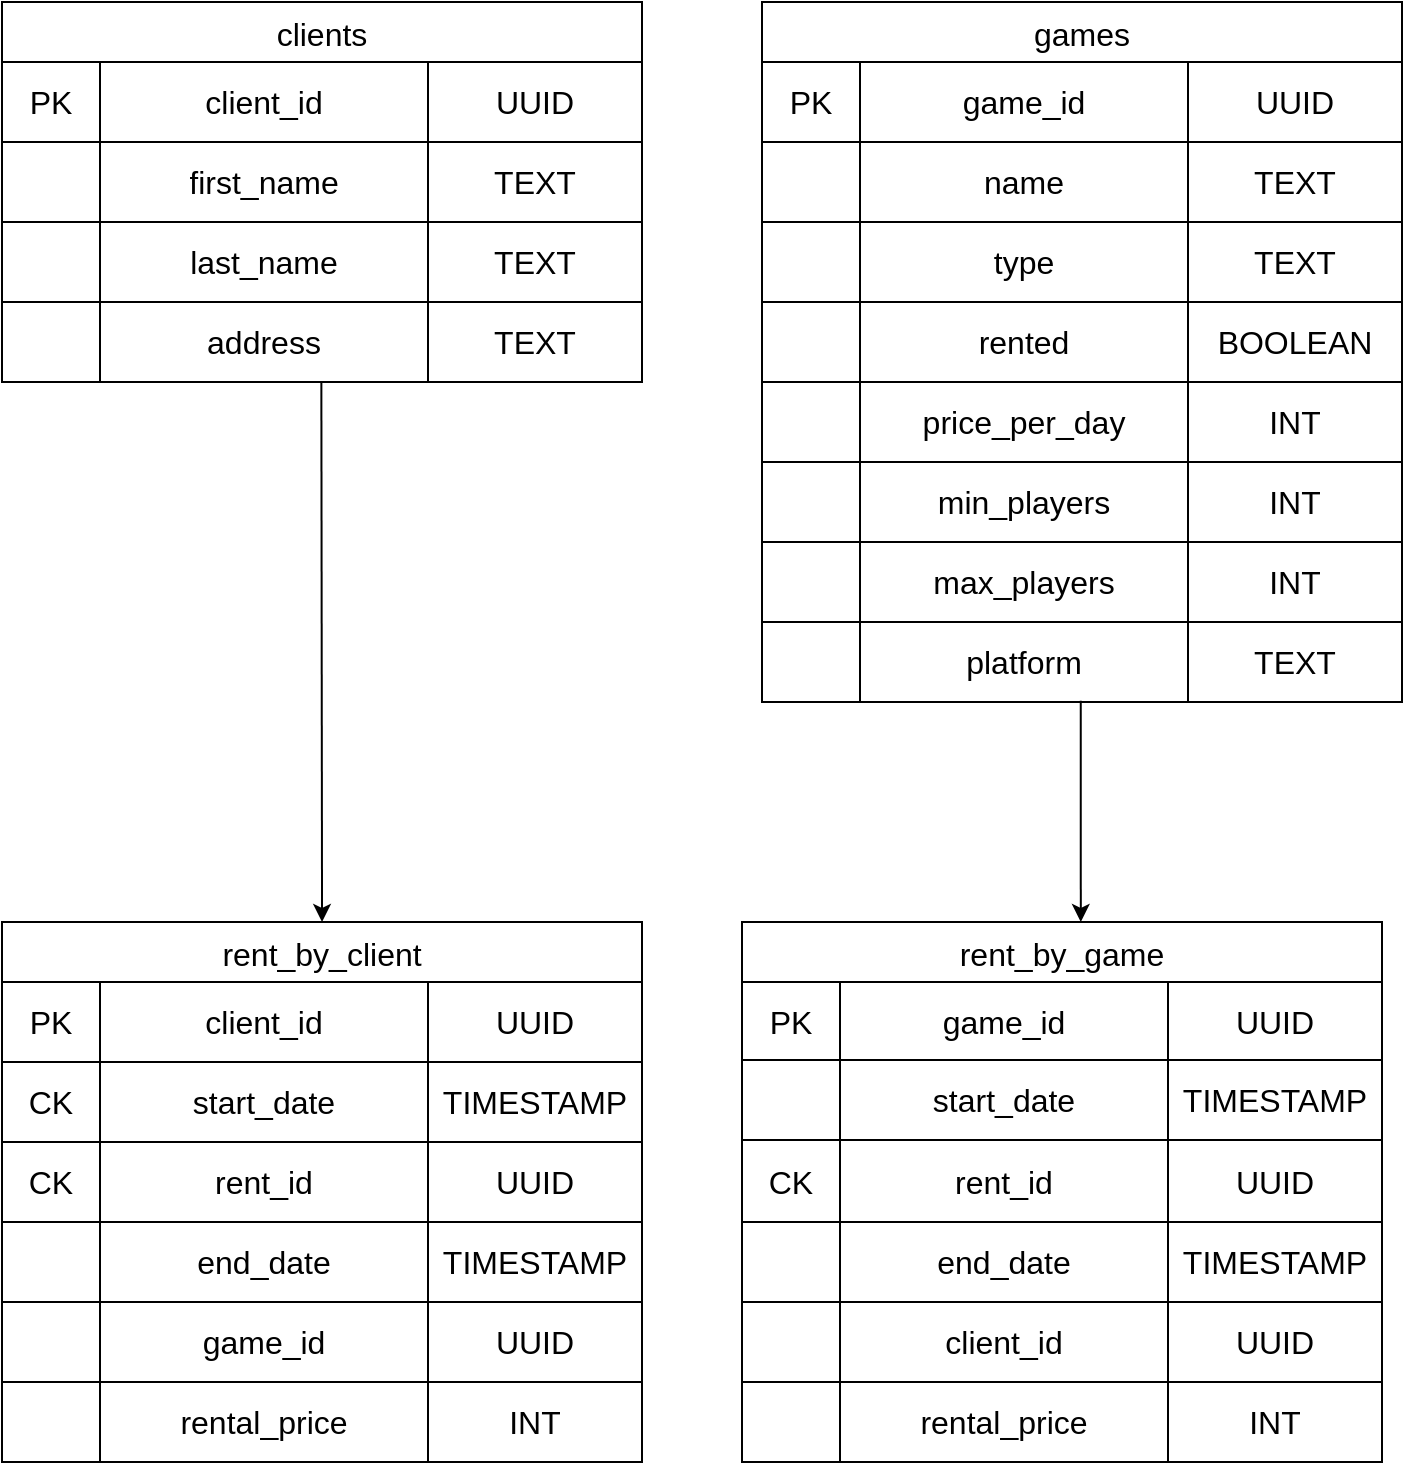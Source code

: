 <mxfile version="26.0.4">
  <diagram name="Strona-1" id="O1TKodQ6lsQoFt8Grwcx">
    <mxGraphModel dx="1124" dy="964" grid="1" gridSize="10" guides="1" tooltips="1" connect="1" arrows="1" fold="1" page="1" pageScale="1" pageWidth="827" pageHeight="1169" math="0" shadow="0">
      <root>
        <mxCell id="0" />
        <mxCell id="1" parent="0" />
        <mxCell id="lYC6JgzHDgwhrAstRBGN-205" value="clients" style="shape=table;startSize=30;container=1;collapsible=0;childLayout=tableLayout;strokeColor=default;fontSize=16;" vertex="1" parent="1">
          <mxGeometry x="110" y="20" width="320" height="190" as="geometry" />
        </mxCell>
        <mxCell id="lYC6JgzHDgwhrAstRBGN-210" value="" style="shape=tableRow;horizontal=0;startSize=0;swimlaneHead=0;swimlaneBody=0;strokeColor=inherit;top=0;left=0;bottom=0;right=0;collapsible=0;dropTarget=0;fillColor=none;points=[[0,0.5],[1,0.5]];portConstraint=eastwest;fontSize=16;" vertex="1" parent="lYC6JgzHDgwhrAstRBGN-205">
          <mxGeometry y="30" width="320" height="40" as="geometry" />
        </mxCell>
        <mxCell id="lYC6JgzHDgwhrAstRBGN-211" value="PK" style="shape=partialRectangle;html=1;whiteSpace=wrap;connectable=0;strokeColor=inherit;overflow=hidden;fillColor=none;top=0;left=0;bottom=0;right=0;pointerEvents=1;fontSize=16;" vertex="1" parent="lYC6JgzHDgwhrAstRBGN-210">
          <mxGeometry width="49" height="40" as="geometry">
            <mxRectangle width="49" height="40" as="alternateBounds" />
          </mxGeometry>
        </mxCell>
        <mxCell id="lYC6JgzHDgwhrAstRBGN-212" value="client_id" style="shape=partialRectangle;html=1;whiteSpace=wrap;connectable=0;strokeColor=inherit;overflow=hidden;fillColor=none;top=0;left=0;bottom=0;right=0;pointerEvents=1;fontSize=16;" vertex="1" parent="lYC6JgzHDgwhrAstRBGN-210">
          <mxGeometry x="49" width="164" height="40" as="geometry">
            <mxRectangle width="164" height="40" as="alternateBounds" />
          </mxGeometry>
        </mxCell>
        <mxCell id="lYC6JgzHDgwhrAstRBGN-213" value="UUID" style="shape=partialRectangle;html=1;whiteSpace=wrap;connectable=0;strokeColor=inherit;overflow=hidden;fillColor=none;top=0;left=0;bottom=0;right=0;pointerEvents=1;fontSize=16;" vertex="1" parent="lYC6JgzHDgwhrAstRBGN-210">
          <mxGeometry x="213" width="107" height="40" as="geometry">
            <mxRectangle width="107" height="40" as="alternateBounds" />
          </mxGeometry>
        </mxCell>
        <mxCell id="lYC6JgzHDgwhrAstRBGN-214" value="" style="shape=tableRow;horizontal=0;startSize=0;swimlaneHead=0;swimlaneBody=0;strokeColor=inherit;top=0;left=0;bottom=0;right=0;collapsible=0;dropTarget=0;fillColor=none;points=[[0,0.5],[1,0.5]];portConstraint=eastwest;fontSize=16;" vertex="1" parent="lYC6JgzHDgwhrAstRBGN-205">
          <mxGeometry y="70" width="320" height="40" as="geometry" />
        </mxCell>
        <mxCell id="lYC6JgzHDgwhrAstRBGN-215" value="" style="shape=partialRectangle;html=1;whiteSpace=wrap;connectable=0;strokeColor=inherit;overflow=hidden;fillColor=none;top=0;left=0;bottom=0;right=0;pointerEvents=1;fontSize=16;" vertex="1" parent="lYC6JgzHDgwhrAstRBGN-214">
          <mxGeometry width="49" height="40" as="geometry">
            <mxRectangle width="49" height="40" as="alternateBounds" />
          </mxGeometry>
        </mxCell>
        <mxCell id="lYC6JgzHDgwhrAstRBGN-216" value="first_name" style="shape=partialRectangle;html=1;whiteSpace=wrap;connectable=0;strokeColor=inherit;overflow=hidden;fillColor=none;top=0;left=0;bottom=0;right=0;pointerEvents=1;fontSize=16;" vertex="1" parent="lYC6JgzHDgwhrAstRBGN-214">
          <mxGeometry x="49" width="164" height="40" as="geometry">
            <mxRectangle width="164" height="40" as="alternateBounds" />
          </mxGeometry>
        </mxCell>
        <mxCell id="lYC6JgzHDgwhrAstRBGN-217" value="TEXT" style="shape=partialRectangle;html=1;whiteSpace=wrap;connectable=0;strokeColor=inherit;overflow=hidden;fillColor=none;top=0;left=0;bottom=0;right=0;pointerEvents=1;fontSize=16;" vertex="1" parent="lYC6JgzHDgwhrAstRBGN-214">
          <mxGeometry x="213" width="107" height="40" as="geometry">
            <mxRectangle width="107" height="40" as="alternateBounds" />
          </mxGeometry>
        </mxCell>
        <mxCell id="lYC6JgzHDgwhrAstRBGN-218" style="shape=tableRow;horizontal=0;startSize=0;swimlaneHead=0;swimlaneBody=0;strokeColor=inherit;top=0;left=0;bottom=0;right=0;collapsible=0;dropTarget=0;fillColor=none;points=[[0,0.5],[1,0.5]];portConstraint=eastwest;fontSize=16;" vertex="1" parent="lYC6JgzHDgwhrAstRBGN-205">
          <mxGeometry y="110" width="320" height="40" as="geometry" />
        </mxCell>
        <mxCell id="lYC6JgzHDgwhrAstRBGN-219" style="shape=partialRectangle;html=1;whiteSpace=wrap;connectable=0;strokeColor=inherit;overflow=hidden;fillColor=none;top=0;left=0;bottom=0;right=0;pointerEvents=1;fontSize=16;" vertex="1" parent="lYC6JgzHDgwhrAstRBGN-218">
          <mxGeometry width="49" height="40" as="geometry">
            <mxRectangle width="49" height="40" as="alternateBounds" />
          </mxGeometry>
        </mxCell>
        <mxCell id="lYC6JgzHDgwhrAstRBGN-220" value="last_name" style="shape=partialRectangle;html=1;whiteSpace=wrap;connectable=0;strokeColor=inherit;overflow=hidden;fillColor=none;top=0;left=0;bottom=0;right=0;pointerEvents=1;fontSize=16;" vertex="1" parent="lYC6JgzHDgwhrAstRBGN-218">
          <mxGeometry x="49" width="164" height="40" as="geometry">
            <mxRectangle width="164" height="40" as="alternateBounds" />
          </mxGeometry>
        </mxCell>
        <mxCell id="lYC6JgzHDgwhrAstRBGN-221" value="TEXT" style="shape=partialRectangle;html=1;whiteSpace=wrap;connectable=0;strokeColor=inherit;overflow=hidden;fillColor=none;top=0;left=0;bottom=0;right=0;pointerEvents=1;fontSize=16;" vertex="1" parent="lYC6JgzHDgwhrAstRBGN-218">
          <mxGeometry x="213" width="107" height="40" as="geometry">
            <mxRectangle width="107" height="40" as="alternateBounds" />
          </mxGeometry>
        </mxCell>
        <mxCell id="lYC6JgzHDgwhrAstRBGN-222" style="shape=tableRow;horizontal=0;startSize=0;swimlaneHead=0;swimlaneBody=0;strokeColor=inherit;top=0;left=0;bottom=0;right=0;collapsible=0;dropTarget=0;fillColor=none;points=[[0,0.5],[1,0.5]];portConstraint=eastwest;fontSize=16;" vertex="1" parent="lYC6JgzHDgwhrAstRBGN-205">
          <mxGeometry y="150" width="320" height="40" as="geometry" />
        </mxCell>
        <mxCell id="lYC6JgzHDgwhrAstRBGN-223" style="shape=partialRectangle;html=1;whiteSpace=wrap;connectable=0;strokeColor=inherit;overflow=hidden;fillColor=none;top=0;left=0;bottom=0;right=0;pointerEvents=1;fontSize=16;" vertex="1" parent="lYC6JgzHDgwhrAstRBGN-222">
          <mxGeometry width="49" height="40" as="geometry">
            <mxRectangle width="49" height="40" as="alternateBounds" />
          </mxGeometry>
        </mxCell>
        <mxCell id="lYC6JgzHDgwhrAstRBGN-224" value="address" style="shape=partialRectangle;html=1;whiteSpace=wrap;connectable=0;strokeColor=inherit;overflow=hidden;fillColor=none;top=0;left=0;bottom=0;right=0;pointerEvents=1;fontSize=16;" vertex="1" parent="lYC6JgzHDgwhrAstRBGN-222">
          <mxGeometry x="49" width="164" height="40" as="geometry">
            <mxRectangle width="164" height="40" as="alternateBounds" />
          </mxGeometry>
        </mxCell>
        <mxCell id="lYC6JgzHDgwhrAstRBGN-225" value="TEXT" style="shape=partialRectangle;html=1;whiteSpace=wrap;connectable=0;strokeColor=inherit;overflow=hidden;fillColor=none;top=0;left=0;bottom=0;right=0;pointerEvents=1;fontSize=16;" vertex="1" parent="lYC6JgzHDgwhrAstRBGN-222">
          <mxGeometry x="213" width="107" height="40" as="geometry">
            <mxRectangle width="107" height="40" as="alternateBounds" />
          </mxGeometry>
        </mxCell>
        <mxCell id="lYC6JgzHDgwhrAstRBGN-226" value="games" style="shape=table;startSize=30;container=1;collapsible=0;childLayout=tableLayout;strokeColor=default;fontSize=16;" vertex="1" parent="1">
          <mxGeometry x="490" y="20" width="320" height="350" as="geometry" />
        </mxCell>
        <mxCell id="lYC6JgzHDgwhrAstRBGN-227" value="" style="shape=tableRow;horizontal=0;startSize=0;swimlaneHead=0;swimlaneBody=0;strokeColor=inherit;top=0;left=0;bottom=0;right=0;collapsible=0;dropTarget=0;fillColor=none;points=[[0,0.5],[1,0.5]];portConstraint=eastwest;fontSize=16;" vertex="1" parent="lYC6JgzHDgwhrAstRBGN-226">
          <mxGeometry y="30" width="320" height="40" as="geometry" />
        </mxCell>
        <mxCell id="lYC6JgzHDgwhrAstRBGN-228" value="PK" style="shape=partialRectangle;html=1;whiteSpace=wrap;connectable=0;strokeColor=inherit;overflow=hidden;fillColor=none;top=0;left=0;bottom=0;right=0;pointerEvents=1;fontSize=16;" vertex="1" parent="lYC6JgzHDgwhrAstRBGN-227">
          <mxGeometry width="49" height="40" as="geometry">
            <mxRectangle width="49" height="40" as="alternateBounds" />
          </mxGeometry>
        </mxCell>
        <mxCell id="lYC6JgzHDgwhrAstRBGN-229" value="game_id" style="shape=partialRectangle;html=1;whiteSpace=wrap;connectable=0;strokeColor=inherit;overflow=hidden;fillColor=none;top=0;left=0;bottom=0;right=0;pointerEvents=1;fontSize=16;" vertex="1" parent="lYC6JgzHDgwhrAstRBGN-227">
          <mxGeometry x="49" width="164" height="40" as="geometry">
            <mxRectangle width="164" height="40" as="alternateBounds" />
          </mxGeometry>
        </mxCell>
        <mxCell id="lYC6JgzHDgwhrAstRBGN-230" value="UUID" style="shape=partialRectangle;html=1;whiteSpace=wrap;connectable=0;strokeColor=inherit;overflow=hidden;fillColor=none;top=0;left=0;bottom=0;right=0;pointerEvents=1;fontSize=16;" vertex="1" parent="lYC6JgzHDgwhrAstRBGN-227">
          <mxGeometry x="213" width="107" height="40" as="geometry">
            <mxRectangle width="107" height="40" as="alternateBounds" />
          </mxGeometry>
        </mxCell>
        <mxCell id="lYC6JgzHDgwhrAstRBGN-231" value="" style="shape=tableRow;horizontal=0;startSize=0;swimlaneHead=0;swimlaneBody=0;strokeColor=inherit;top=0;left=0;bottom=0;right=0;collapsible=0;dropTarget=0;fillColor=none;points=[[0,0.5],[1,0.5]];portConstraint=eastwest;fontSize=16;" vertex="1" parent="lYC6JgzHDgwhrAstRBGN-226">
          <mxGeometry y="70" width="320" height="40" as="geometry" />
        </mxCell>
        <mxCell id="lYC6JgzHDgwhrAstRBGN-232" value="" style="shape=partialRectangle;html=1;whiteSpace=wrap;connectable=0;strokeColor=inherit;overflow=hidden;fillColor=none;top=0;left=0;bottom=0;right=0;pointerEvents=1;fontSize=16;" vertex="1" parent="lYC6JgzHDgwhrAstRBGN-231">
          <mxGeometry width="49" height="40" as="geometry">
            <mxRectangle width="49" height="40" as="alternateBounds" />
          </mxGeometry>
        </mxCell>
        <mxCell id="lYC6JgzHDgwhrAstRBGN-233" value="name" style="shape=partialRectangle;html=1;whiteSpace=wrap;connectable=0;strokeColor=inherit;overflow=hidden;fillColor=none;top=0;left=0;bottom=0;right=0;pointerEvents=1;fontSize=16;" vertex="1" parent="lYC6JgzHDgwhrAstRBGN-231">
          <mxGeometry x="49" width="164" height="40" as="geometry">
            <mxRectangle width="164" height="40" as="alternateBounds" />
          </mxGeometry>
        </mxCell>
        <mxCell id="lYC6JgzHDgwhrAstRBGN-234" value="TEXT" style="shape=partialRectangle;html=1;whiteSpace=wrap;connectable=0;strokeColor=inherit;overflow=hidden;fillColor=none;top=0;left=0;bottom=0;right=0;pointerEvents=1;fontSize=16;" vertex="1" parent="lYC6JgzHDgwhrAstRBGN-231">
          <mxGeometry x="213" width="107" height="40" as="geometry">
            <mxRectangle width="107" height="40" as="alternateBounds" />
          </mxGeometry>
        </mxCell>
        <mxCell id="lYC6JgzHDgwhrAstRBGN-235" style="shape=tableRow;horizontal=0;startSize=0;swimlaneHead=0;swimlaneBody=0;strokeColor=inherit;top=0;left=0;bottom=0;right=0;collapsible=0;dropTarget=0;fillColor=none;points=[[0,0.5],[1,0.5]];portConstraint=eastwest;fontSize=16;" vertex="1" parent="lYC6JgzHDgwhrAstRBGN-226">
          <mxGeometry y="110" width="320" height="40" as="geometry" />
        </mxCell>
        <mxCell id="lYC6JgzHDgwhrAstRBGN-236" style="shape=partialRectangle;html=1;whiteSpace=wrap;connectable=0;strokeColor=inherit;overflow=hidden;fillColor=none;top=0;left=0;bottom=0;right=0;pointerEvents=1;fontSize=16;" vertex="1" parent="lYC6JgzHDgwhrAstRBGN-235">
          <mxGeometry width="49" height="40" as="geometry">
            <mxRectangle width="49" height="40" as="alternateBounds" />
          </mxGeometry>
        </mxCell>
        <mxCell id="lYC6JgzHDgwhrAstRBGN-237" value="type" style="shape=partialRectangle;html=1;whiteSpace=wrap;connectable=0;strokeColor=inherit;overflow=hidden;fillColor=none;top=0;left=0;bottom=0;right=0;pointerEvents=1;fontSize=16;" vertex="1" parent="lYC6JgzHDgwhrAstRBGN-235">
          <mxGeometry x="49" width="164" height="40" as="geometry">
            <mxRectangle width="164" height="40" as="alternateBounds" />
          </mxGeometry>
        </mxCell>
        <mxCell id="lYC6JgzHDgwhrAstRBGN-238" value="TEXT" style="shape=partialRectangle;html=1;whiteSpace=wrap;connectable=0;strokeColor=inherit;overflow=hidden;fillColor=none;top=0;left=0;bottom=0;right=0;pointerEvents=1;fontSize=16;" vertex="1" parent="lYC6JgzHDgwhrAstRBGN-235">
          <mxGeometry x="213" width="107" height="40" as="geometry">
            <mxRectangle width="107" height="40" as="alternateBounds" />
          </mxGeometry>
        </mxCell>
        <mxCell id="lYC6JgzHDgwhrAstRBGN-239" style="shape=tableRow;horizontal=0;startSize=0;swimlaneHead=0;swimlaneBody=0;strokeColor=inherit;top=0;left=0;bottom=0;right=0;collapsible=0;dropTarget=0;fillColor=none;points=[[0,0.5],[1,0.5]];portConstraint=eastwest;fontSize=16;" vertex="1" parent="lYC6JgzHDgwhrAstRBGN-226">
          <mxGeometry y="150" width="320" height="40" as="geometry" />
        </mxCell>
        <mxCell id="lYC6JgzHDgwhrAstRBGN-240" style="shape=partialRectangle;html=1;whiteSpace=wrap;connectable=0;strokeColor=inherit;overflow=hidden;fillColor=none;top=0;left=0;bottom=0;right=0;pointerEvents=1;fontSize=16;" vertex="1" parent="lYC6JgzHDgwhrAstRBGN-239">
          <mxGeometry width="49" height="40" as="geometry">
            <mxRectangle width="49" height="40" as="alternateBounds" />
          </mxGeometry>
        </mxCell>
        <mxCell id="lYC6JgzHDgwhrAstRBGN-241" value="rented" style="shape=partialRectangle;html=1;whiteSpace=wrap;connectable=0;strokeColor=inherit;overflow=hidden;fillColor=none;top=0;left=0;bottom=0;right=0;pointerEvents=1;fontSize=16;" vertex="1" parent="lYC6JgzHDgwhrAstRBGN-239">
          <mxGeometry x="49" width="164" height="40" as="geometry">
            <mxRectangle width="164" height="40" as="alternateBounds" />
          </mxGeometry>
        </mxCell>
        <mxCell id="lYC6JgzHDgwhrAstRBGN-242" value="BOOLEAN" style="shape=partialRectangle;html=1;whiteSpace=wrap;connectable=0;strokeColor=inherit;overflow=hidden;fillColor=none;top=0;left=0;bottom=0;right=0;pointerEvents=1;fontSize=16;" vertex="1" parent="lYC6JgzHDgwhrAstRBGN-239">
          <mxGeometry x="213" width="107" height="40" as="geometry">
            <mxRectangle width="107" height="40" as="alternateBounds" />
          </mxGeometry>
        </mxCell>
        <mxCell id="lYC6JgzHDgwhrAstRBGN-243" style="shape=tableRow;horizontal=0;startSize=0;swimlaneHead=0;swimlaneBody=0;strokeColor=inherit;top=0;left=0;bottom=0;right=0;collapsible=0;dropTarget=0;fillColor=none;points=[[0,0.5],[1,0.5]];portConstraint=eastwest;fontSize=16;" vertex="1" parent="lYC6JgzHDgwhrAstRBGN-226">
          <mxGeometry y="190" width="320" height="40" as="geometry" />
        </mxCell>
        <mxCell id="lYC6JgzHDgwhrAstRBGN-244" style="shape=partialRectangle;html=1;whiteSpace=wrap;connectable=0;strokeColor=inherit;overflow=hidden;fillColor=none;top=0;left=0;bottom=0;right=0;pointerEvents=1;fontSize=16;" vertex="1" parent="lYC6JgzHDgwhrAstRBGN-243">
          <mxGeometry width="49" height="40" as="geometry">
            <mxRectangle width="49" height="40" as="alternateBounds" />
          </mxGeometry>
        </mxCell>
        <mxCell id="lYC6JgzHDgwhrAstRBGN-245" value="price_per_day" style="shape=partialRectangle;html=1;whiteSpace=wrap;connectable=0;strokeColor=inherit;overflow=hidden;fillColor=none;top=0;left=0;bottom=0;right=0;pointerEvents=1;fontSize=16;" vertex="1" parent="lYC6JgzHDgwhrAstRBGN-243">
          <mxGeometry x="49" width="164" height="40" as="geometry">
            <mxRectangle width="164" height="40" as="alternateBounds" />
          </mxGeometry>
        </mxCell>
        <mxCell id="lYC6JgzHDgwhrAstRBGN-246" value="INT" style="shape=partialRectangle;html=1;whiteSpace=wrap;connectable=0;strokeColor=inherit;overflow=hidden;fillColor=none;top=0;left=0;bottom=0;right=0;pointerEvents=1;fontSize=16;" vertex="1" parent="lYC6JgzHDgwhrAstRBGN-243">
          <mxGeometry x="213" width="107" height="40" as="geometry">
            <mxRectangle width="107" height="40" as="alternateBounds" />
          </mxGeometry>
        </mxCell>
        <mxCell id="lYC6JgzHDgwhrAstRBGN-247" style="shape=tableRow;horizontal=0;startSize=0;swimlaneHead=0;swimlaneBody=0;strokeColor=inherit;top=0;left=0;bottom=0;right=0;collapsible=0;dropTarget=0;fillColor=none;points=[[0,0.5],[1,0.5]];portConstraint=eastwest;fontSize=16;" vertex="1" parent="lYC6JgzHDgwhrAstRBGN-226">
          <mxGeometry y="230" width="320" height="40" as="geometry" />
        </mxCell>
        <mxCell id="lYC6JgzHDgwhrAstRBGN-248" style="shape=partialRectangle;html=1;whiteSpace=wrap;connectable=0;strokeColor=inherit;overflow=hidden;fillColor=none;top=0;left=0;bottom=0;right=0;pointerEvents=1;fontSize=16;" vertex="1" parent="lYC6JgzHDgwhrAstRBGN-247">
          <mxGeometry width="49" height="40" as="geometry">
            <mxRectangle width="49" height="40" as="alternateBounds" />
          </mxGeometry>
        </mxCell>
        <mxCell id="lYC6JgzHDgwhrAstRBGN-249" value="min_players" style="shape=partialRectangle;html=1;whiteSpace=wrap;connectable=0;strokeColor=inherit;overflow=hidden;fillColor=none;top=0;left=0;bottom=0;right=0;pointerEvents=1;fontSize=16;" vertex="1" parent="lYC6JgzHDgwhrAstRBGN-247">
          <mxGeometry x="49" width="164" height="40" as="geometry">
            <mxRectangle width="164" height="40" as="alternateBounds" />
          </mxGeometry>
        </mxCell>
        <mxCell id="lYC6JgzHDgwhrAstRBGN-250" value="INT" style="shape=partialRectangle;html=1;whiteSpace=wrap;connectable=0;strokeColor=inherit;overflow=hidden;fillColor=none;top=0;left=0;bottom=0;right=0;pointerEvents=1;fontSize=16;" vertex="1" parent="lYC6JgzHDgwhrAstRBGN-247">
          <mxGeometry x="213" width="107" height="40" as="geometry">
            <mxRectangle width="107" height="40" as="alternateBounds" />
          </mxGeometry>
        </mxCell>
        <mxCell id="lYC6JgzHDgwhrAstRBGN-251" style="shape=tableRow;horizontal=0;startSize=0;swimlaneHead=0;swimlaneBody=0;strokeColor=inherit;top=0;left=0;bottom=0;right=0;collapsible=0;dropTarget=0;fillColor=none;points=[[0,0.5],[1,0.5]];portConstraint=eastwest;fontSize=16;" vertex="1" parent="lYC6JgzHDgwhrAstRBGN-226">
          <mxGeometry y="270" width="320" height="40" as="geometry" />
        </mxCell>
        <mxCell id="lYC6JgzHDgwhrAstRBGN-252" style="shape=partialRectangle;html=1;whiteSpace=wrap;connectable=0;strokeColor=inherit;overflow=hidden;fillColor=none;top=0;left=0;bottom=0;right=0;pointerEvents=1;fontSize=16;" vertex="1" parent="lYC6JgzHDgwhrAstRBGN-251">
          <mxGeometry width="49" height="40" as="geometry">
            <mxRectangle width="49" height="40" as="alternateBounds" />
          </mxGeometry>
        </mxCell>
        <mxCell id="lYC6JgzHDgwhrAstRBGN-253" value="max_players" style="shape=partialRectangle;html=1;whiteSpace=wrap;connectable=0;strokeColor=inherit;overflow=hidden;fillColor=none;top=0;left=0;bottom=0;right=0;pointerEvents=1;fontSize=16;" vertex="1" parent="lYC6JgzHDgwhrAstRBGN-251">
          <mxGeometry x="49" width="164" height="40" as="geometry">
            <mxRectangle width="164" height="40" as="alternateBounds" />
          </mxGeometry>
        </mxCell>
        <mxCell id="lYC6JgzHDgwhrAstRBGN-254" value="INT" style="shape=partialRectangle;html=1;whiteSpace=wrap;connectable=0;strokeColor=inherit;overflow=hidden;fillColor=none;top=0;left=0;bottom=0;right=0;pointerEvents=1;fontSize=16;" vertex="1" parent="lYC6JgzHDgwhrAstRBGN-251">
          <mxGeometry x="213" width="107" height="40" as="geometry">
            <mxRectangle width="107" height="40" as="alternateBounds" />
          </mxGeometry>
        </mxCell>
        <mxCell id="lYC6JgzHDgwhrAstRBGN-255" style="shape=tableRow;horizontal=0;startSize=0;swimlaneHead=0;swimlaneBody=0;strokeColor=inherit;top=0;left=0;bottom=0;right=0;collapsible=0;dropTarget=0;fillColor=none;points=[[0,0.5],[1,0.5]];portConstraint=eastwest;fontSize=16;" vertex="1" parent="lYC6JgzHDgwhrAstRBGN-226">
          <mxGeometry y="310" width="320" height="40" as="geometry" />
        </mxCell>
        <mxCell id="lYC6JgzHDgwhrAstRBGN-256" style="shape=partialRectangle;html=1;whiteSpace=wrap;connectable=0;strokeColor=inherit;overflow=hidden;fillColor=none;top=0;left=0;bottom=0;right=0;pointerEvents=1;fontSize=16;" vertex="1" parent="lYC6JgzHDgwhrAstRBGN-255">
          <mxGeometry width="49" height="40" as="geometry">
            <mxRectangle width="49" height="40" as="alternateBounds" />
          </mxGeometry>
        </mxCell>
        <mxCell id="lYC6JgzHDgwhrAstRBGN-257" value="platform" style="shape=partialRectangle;html=1;whiteSpace=wrap;connectable=0;strokeColor=inherit;overflow=hidden;fillColor=none;top=0;left=0;bottom=0;right=0;pointerEvents=1;fontSize=16;" vertex="1" parent="lYC6JgzHDgwhrAstRBGN-255">
          <mxGeometry x="49" width="164" height="40" as="geometry">
            <mxRectangle width="164" height="40" as="alternateBounds" />
          </mxGeometry>
        </mxCell>
        <mxCell id="lYC6JgzHDgwhrAstRBGN-258" value="TEXT" style="shape=partialRectangle;html=1;whiteSpace=wrap;connectable=0;strokeColor=inherit;overflow=hidden;fillColor=none;top=0;left=0;bottom=0;right=0;pointerEvents=1;fontSize=16;" vertex="1" parent="lYC6JgzHDgwhrAstRBGN-255">
          <mxGeometry x="213" width="107" height="40" as="geometry">
            <mxRectangle width="107" height="40" as="alternateBounds" />
          </mxGeometry>
        </mxCell>
        <mxCell id="lYC6JgzHDgwhrAstRBGN-259" value="rent_by_client" style="shape=table;startSize=30;container=1;collapsible=0;childLayout=tableLayout;strokeColor=default;fontSize=16;" vertex="1" parent="1">
          <mxGeometry x="110" y="480" width="320" height="270" as="geometry" />
        </mxCell>
        <mxCell id="lYC6JgzHDgwhrAstRBGN-260" value="" style="shape=tableRow;horizontal=0;startSize=0;swimlaneHead=0;swimlaneBody=0;strokeColor=inherit;top=0;left=0;bottom=0;right=0;collapsible=0;dropTarget=0;fillColor=none;points=[[0,0.5],[1,0.5]];portConstraint=eastwest;fontSize=16;" vertex="1" parent="lYC6JgzHDgwhrAstRBGN-259">
          <mxGeometry y="30" width="320" height="40" as="geometry" />
        </mxCell>
        <mxCell id="lYC6JgzHDgwhrAstRBGN-261" value="PK" style="shape=partialRectangle;html=1;whiteSpace=wrap;connectable=0;strokeColor=inherit;overflow=hidden;fillColor=none;top=0;left=0;bottom=0;right=0;pointerEvents=1;fontSize=16;" vertex="1" parent="lYC6JgzHDgwhrAstRBGN-260">
          <mxGeometry width="49" height="40" as="geometry">
            <mxRectangle width="49" height="40" as="alternateBounds" />
          </mxGeometry>
        </mxCell>
        <mxCell id="lYC6JgzHDgwhrAstRBGN-262" value="client_id" style="shape=partialRectangle;html=1;whiteSpace=wrap;connectable=0;strokeColor=inherit;overflow=hidden;fillColor=none;top=0;left=0;bottom=0;right=0;pointerEvents=1;fontSize=16;" vertex="1" parent="lYC6JgzHDgwhrAstRBGN-260">
          <mxGeometry x="49" width="164" height="40" as="geometry">
            <mxRectangle width="164" height="40" as="alternateBounds" />
          </mxGeometry>
        </mxCell>
        <mxCell id="lYC6JgzHDgwhrAstRBGN-263" value="UUID" style="shape=partialRectangle;html=1;whiteSpace=wrap;connectable=0;strokeColor=inherit;overflow=hidden;fillColor=none;top=0;left=0;bottom=0;right=0;pointerEvents=1;fontSize=16;" vertex="1" parent="lYC6JgzHDgwhrAstRBGN-260">
          <mxGeometry x="213" width="107" height="40" as="geometry">
            <mxRectangle width="107" height="40" as="alternateBounds" />
          </mxGeometry>
        </mxCell>
        <mxCell id="lYC6JgzHDgwhrAstRBGN-264" value="" style="shape=tableRow;horizontal=0;startSize=0;swimlaneHead=0;swimlaneBody=0;strokeColor=inherit;top=0;left=0;bottom=0;right=0;collapsible=0;dropTarget=0;fillColor=none;points=[[0,0.5],[1,0.5]];portConstraint=eastwest;fontSize=16;" vertex="1" parent="lYC6JgzHDgwhrAstRBGN-259">
          <mxGeometry y="70" width="320" height="40" as="geometry" />
        </mxCell>
        <mxCell id="lYC6JgzHDgwhrAstRBGN-265" value="CK" style="shape=partialRectangle;html=1;whiteSpace=wrap;connectable=0;strokeColor=inherit;overflow=hidden;fillColor=none;top=0;left=0;bottom=0;right=0;pointerEvents=1;fontSize=16;" vertex="1" parent="lYC6JgzHDgwhrAstRBGN-264">
          <mxGeometry width="49" height="40" as="geometry">
            <mxRectangle width="49" height="40" as="alternateBounds" />
          </mxGeometry>
        </mxCell>
        <mxCell id="lYC6JgzHDgwhrAstRBGN-266" value="start_date" style="shape=partialRectangle;html=1;whiteSpace=wrap;connectable=0;strokeColor=inherit;overflow=hidden;fillColor=none;top=0;left=0;bottom=0;right=0;pointerEvents=1;fontSize=16;" vertex="1" parent="lYC6JgzHDgwhrAstRBGN-264">
          <mxGeometry x="49" width="164" height="40" as="geometry">
            <mxRectangle width="164" height="40" as="alternateBounds" />
          </mxGeometry>
        </mxCell>
        <mxCell id="lYC6JgzHDgwhrAstRBGN-267" value="TIMESTAMP" style="shape=partialRectangle;html=1;whiteSpace=wrap;connectable=0;strokeColor=inherit;overflow=hidden;fillColor=none;top=0;left=0;bottom=0;right=0;pointerEvents=1;fontSize=16;" vertex="1" parent="lYC6JgzHDgwhrAstRBGN-264">
          <mxGeometry x="213" width="107" height="40" as="geometry">
            <mxRectangle width="107" height="40" as="alternateBounds" />
          </mxGeometry>
        </mxCell>
        <mxCell id="lYC6JgzHDgwhrAstRBGN-268" style="shape=tableRow;horizontal=0;startSize=0;swimlaneHead=0;swimlaneBody=0;strokeColor=inherit;top=0;left=0;bottom=0;right=0;collapsible=0;dropTarget=0;fillColor=none;points=[[0,0.5],[1,0.5]];portConstraint=eastwest;fontSize=16;" vertex="1" parent="lYC6JgzHDgwhrAstRBGN-259">
          <mxGeometry y="110" width="320" height="40" as="geometry" />
        </mxCell>
        <mxCell id="lYC6JgzHDgwhrAstRBGN-269" value="CK" style="shape=partialRectangle;html=1;whiteSpace=wrap;connectable=0;strokeColor=inherit;overflow=hidden;fillColor=none;top=0;left=0;bottom=0;right=0;pointerEvents=1;fontSize=16;" vertex="1" parent="lYC6JgzHDgwhrAstRBGN-268">
          <mxGeometry width="49" height="40" as="geometry">
            <mxRectangle width="49" height="40" as="alternateBounds" />
          </mxGeometry>
        </mxCell>
        <mxCell id="lYC6JgzHDgwhrAstRBGN-270" value="rent_id" style="shape=partialRectangle;html=1;whiteSpace=wrap;connectable=0;strokeColor=inherit;overflow=hidden;fillColor=none;top=0;left=0;bottom=0;right=0;pointerEvents=1;fontSize=16;" vertex="1" parent="lYC6JgzHDgwhrAstRBGN-268">
          <mxGeometry x="49" width="164" height="40" as="geometry">
            <mxRectangle width="164" height="40" as="alternateBounds" />
          </mxGeometry>
        </mxCell>
        <mxCell id="lYC6JgzHDgwhrAstRBGN-271" value="UUID" style="shape=partialRectangle;html=1;whiteSpace=wrap;connectable=0;strokeColor=inherit;overflow=hidden;fillColor=none;top=0;left=0;bottom=0;right=0;pointerEvents=1;fontSize=16;" vertex="1" parent="lYC6JgzHDgwhrAstRBGN-268">
          <mxGeometry x="213" width="107" height="40" as="geometry">
            <mxRectangle width="107" height="40" as="alternateBounds" />
          </mxGeometry>
        </mxCell>
        <mxCell id="lYC6JgzHDgwhrAstRBGN-272" style="shape=tableRow;horizontal=0;startSize=0;swimlaneHead=0;swimlaneBody=0;strokeColor=inherit;top=0;left=0;bottom=0;right=0;collapsible=0;dropTarget=0;fillColor=none;points=[[0,0.5],[1,0.5]];portConstraint=eastwest;fontSize=16;" vertex="1" parent="lYC6JgzHDgwhrAstRBGN-259">
          <mxGeometry y="150" width="320" height="40" as="geometry" />
        </mxCell>
        <mxCell id="lYC6JgzHDgwhrAstRBGN-273" style="shape=partialRectangle;html=1;whiteSpace=wrap;connectable=0;strokeColor=inherit;overflow=hidden;fillColor=none;top=0;left=0;bottom=0;right=0;pointerEvents=1;fontSize=16;" vertex="1" parent="lYC6JgzHDgwhrAstRBGN-272">
          <mxGeometry width="49" height="40" as="geometry">
            <mxRectangle width="49" height="40" as="alternateBounds" />
          </mxGeometry>
        </mxCell>
        <mxCell id="lYC6JgzHDgwhrAstRBGN-274" value="end_date" style="shape=partialRectangle;html=1;whiteSpace=wrap;connectable=0;strokeColor=inherit;overflow=hidden;fillColor=none;top=0;left=0;bottom=0;right=0;pointerEvents=1;fontSize=16;" vertex="1" parent="lYC6JgzHDgwhrAstRBGN-272">
          <mxGeometry x="49" width="164" height="40" as="geometry">
            <mxRectangle width="164" height="40" as="alternateBounds" />
          </mxGeometry>
        </mxCell>
        <mxCell id="lYC6JgzHDgwhrAstRBGN-275" value="TIMESTAMP" style="shape=partialRectangle;html=1;whiteSpace=wrap;connectable=0;strokeColor=inherit;overflow=hidden;fillColor=none;top=0;left=0;bottom=0;right=0;pointerEvents=1;fontSize=16;" vertex="1" parent="lYC6JgzHDgwhrAstRBGN-272">
          <mxGeometry x="213" width="107" height="40" as="geometry">
            <mxRectangle width="107" height="40" as="alternateBounds" />
          </mxGeometry>
        </mxCell>
        <mxCell id="lYC6JgzHDgwhrAstRBGN-276" style="shape=tableRow;horizontal=0;startSize=0;swimlaneHead=0;swimlaneBody=0;strokeColor=inherit;top=0;left=0;bottom=0;right=0;collapsible=0;dropTarget=0;fillColor=none;points=[[0,0.5],[1,0.5]];portConstraint=eastwest;fontSize=16;" vertex="1" parent="lYC6JgzHDgwhrAstRBGN-259">
          <mxGeometry y="190" width="320" height="40" as="geometry" />
        </mxCell>
        <mxCell id="lYC6JgzHDgwhrAstRBGN-277" style="shape=partialRectangle;html=1;whiteSpace=wrap;connectable=0;strokeColor=inherit;overflow=hidden;fillColor=none;top=0;left=0;bottom=0;right=0;pointerEvents=1;fontSize=16;" vertex="1" parent="lYC6JgzHDgwhrAstRBGN-276">
          <mxGeometry width="49" height="40" as="geometry">
            <mxRectangle width="49" height="40" as="alternateBounds" />
          </mxGeometry>
        </mxCell>
        <mxCell id="lYC6JgzHDgwhrAstRBGN-278" value="game_id" style="shape=partialRectangle;html=1;whiteSpace=wrap;connectable=0;strokeColor=inherit;overflow=hidden;fillColor=none;top=0;left=0;bottom=0;right=0;pointerEvents=1;fontSize=16;" vertex="1" parent="lYC6JgzHDgwhrAstRBGN-276">
          <mxGeometry x="49" width="164" height="40" as="geometry">
            <mxRectangle width="164" height="40" as="alternateBounds" />
          </mxGeometry>
        </mxCell>
        <mxCell id="lYC6JgzHDgwhrAstRBGN-279" value="UUID" style="shape=partialRectangle;html=1;whiteSpace=wrap;connectable=0;strokeColor=inherit;overflow=hidden;fillColor=none;top=0;left=0;bottom=0;right=0;pointerEvents=1;fontSize=16;" vertex="1" parent="lYC6JgzHDgwhrAstRBGN-276">
          <mxGeometry x="213" width="107" height="40" as="geometry">
            <mxRectangle width="107" height="40" as="alternateBounds" />
          </mxGeometry>
        </mxCell>
        <mxCell id="lYC6JgzHDgwhrAstRBGN-280" style="shape=tableRow;horizontal=0;startSize=0;swimlaneHead=0;swimlaneBody=0;strokeColor=inherit;top=0;left=0;bottom=0;right=0;collapsible=0;dropTarget=0;fillColor=none;points=[[0,0.5],[1,0.5]];portConstraint=eastwest;fontSize=16;" vertex="1" parent="lYC6JgzHDgwhrAstRBGN-259">
          <mxGeometry y="230" width="320" height="40" as="geometry" />
        </mxCell>
        <mxCell id="lYC6JgzHDgwhrAstRBGN-281" style="shape=partialRectangle;html=1;whiteSpace=wrap;connectable=0;strokeColor=inherit;overflow=hidden;fillColor=none;top=0;left=0;bottom=0;right=0;pointerEvents=1;fontSize=16;" vertex="1" parent="lYC6JgzHDgwhrAstRBGN-280">
          <mxGeometry width="49" height="40" as="geometry">
            <mxRectangle width="49" height="40" as="alternateBounds" />
          </mxGeometry>
        </mxCell>
        <mxCell id="lYC6JgzHDgwhrAstRBGN-282" value="rental_price" style="shape=partialRectangle;html=1;whiteSpace=wrap;connectable=0;strokeColor=inherit;overflow=hidden;fillColor=none;top=0;left=0;bottom=0;right=0;pointerEvents=1;fontSize=16;" vertex="1" parent="lYC6JgzHDgwhrAstRBGN-280">
          <mxGeometry x="49" width="164" height="40" as="geometry">
            <mxRectangle width="164" height="40" as="alternateBounds" />
          </mxGeometry>
        </mxCell>
        <mxCell id="lYC6JgzHDgwhrAstRBGN-283" value="INT" style="shape=partialRectangle;html=1;whiteSpace=wrap;connectable=0;strokeColor=inherit;overflow=hidden;fillColor=none;top=0;left=0;bottom=0;right=0;pointerEvents=1;fontSize=16;" vertex="1" parent="lYC6JgzHDgwhrAstRBGN-280">
          <mxGeometry x="213" width="107" height="40" as="geometry">
            <mxRectangle width="107" height="40" as="alternateBounds" />
          </mxGeometry>
        </mxCell>
        <mxCell id="lYC6JgzHDgwhrAstRBGN-284" value="rent_by_game" style="shape=table;startSize=30;container=1;collapsible=0;childLayout=tableLayout;strokeColor=default;fontSize=16;" vertex="1" parent="1">
          <mxGeometry x="480" y="480" width="320" height="270" as="geometry" />
        </mxCell>
        <mxCell id="lYC6JgzHDgwhrAstRBGN-285" value="" style="shape=tableRow;horizontal=0;startSize=0;swimlaneHead=0;swimlaneBody=0;strokeColor=inherit;top=0;left=0;bottom=0;right=0;collapsible=0;dropTarget=0;fillColor=none;points=[[0,0.5],[1,0.5]];portConstraint=eastwest;fontSize=16;" vertex="1" parent="lYC6JgzHDgwhrAstRBGN-284">
          <mxGeometry y="30" width="320" height="39" as="geometry" />
        </mxCell>
        <mxCell id="lYC6JgzHDgwhrAstRBGN-286" value="PK" style="shape=partialRectangle;html=1;whiteSpace=wrap;connectable=0;strokeColor=inherit;overflow=hidden;fillColor=none;top=0;left=0;bottom=0;right=0;pointerEvents=1;fontSize=16;" vertex="1" parent="lYC6JgzHDgwhrAstRBGN-285">
          <mxGeometry width="49" height="39" as="geometry">
            <mxRectangle width="49" height="39" as="alternateBounds" />
          </mxGeometry>
        </mxCell>
        <mxCell id="lYC6JgzHDgwhrAstRBGN-287" value="game_id" style="shape=partialRectangle;html=1;whiteSpace=wrap;connectable=0;strokeColor=inherit;overflow=hidden;fillColor=none;top=0;left=0;bottom=0;right=0;pointerEvents=1;fontSize=16;" vertex="1" parent="lYC6JgzHDgwhrAstRBGN-285">
          <mxGeometry x="49" width="164" height="39" as="geometry">
            <mxRectangle width="164" height="39" as="alternateBounds" />
          </mxGeometry>
        </mxCell>
        <mxCell id="lYC6JgzHDgwhrAstRBGN-288" value="UUID" style="shape=partialRectangle;html=1;whiteSpace=wrap;connectable=0;strokeColor=inherit;overflow=hidden;fillColor=none;top=0;left=0;bottom=0;right=0;pointerEvents=1;fontSize=16;" vertex="1" parent="lYC6JgzHDgwhrAstRBGN-285">
          <mxGeometry x="213" width="107" height="39" as="geometry">
            <mxRectangle width="107" height="39" as="alternateBounds" />
          </mxGeometry>
        </mxCell>
        <mxCell id="lYC6JgzHDgwhrAstRBGN-289" value="" style="shape=tableRow;horizontal=0;startSize=0;swimlaneHead=0;swimlaneBody=0;strokeColor=inherit;top=0;left=0;bottom=0;right=0;collapsible=0;dropTarget=0;fillColor=none;points=[[0,0.5],[1,0.5]];portConstraint=eastwest;fontSize=16;" vertex="1" parent="lYC6JgzHDgwhrAstRBGN-284">
          <mxGeometry y="69" width="320" height="40" as="geometry" />
        </mxCell>
        <mxCell id="lYC6JgzHDgwhrAstRBGN-290" value="" style="shape=partialRectangle;html=1;whiteSpace=wrap;connectable=0;strokeColor=inherit;overflow=hidden;fillColor=none;top=0;left=0;bottom=0;right=0;pointerEvents=1;fontSize=16;" vertex="1" parent="lYC6JgzHDgwhrAstRBGN-289">
          <mxGeometry width="49" height="40" as="geometry">
            <mxRectangle width="49" height="40" as="alternateBounds" />
          </mxGeometry>
        </mxCell>
        <mxCell id="lYC6JgzHDgwhrAstRBGN-291" value="start_date" style="shape=partialRectangle;html=1;whiteSpace=wrap;connectable=0;strokeColor=inherit;overflow=hidden;fillColor=none;top=0;left=0;bottom=0;right=0;pointerEvents=1;fontSize=16;" vertex="1" parent="lYC6JgzHDgwhrAstRBGN-289">
          <mxGeometry x="49" width="164" height="40" as="geometry">
            <mxRectangle width="164" height="40" as="alternateBounds" />
          </mxGeometry>
        </mxCell>
        <mxCell id="lYC6JgzHDgwhrAstRBGN-292" value="TIMESTAMP" style="shape=partialRectangle;html=1;whiteSpace=wrap;connectable=0;strokeColor=inherit;overflow=hidden;fillColor=none;top=0;left=0;bottom=0;right=0;pointerEvents=1;fontSize=16;" vertex="1" parent="lYC6JgzHDgwhrAstRBGN-289">
          <mxGeometry x="213" width="107" height="40" as="geometry">
            <mxRectangle width="107" height="40" as="alternateBounds" />
          </mxGeometry>
        </mxCell>
        <mxCell id="lYC6JgzHDgwhrAstRBGN-293" style="shape=tableRow;horizontal=0;startSize=0;swimlaneHead=0;swimlaneBody=0;strokeColor=inherit;top=0;left=0;bottom=0;right=0;collapsible=0;dropTarget=0;fillColor=none;points=[[0,0.5],[1,0.5]];portConstraint=eastwest;fontSize=16;" vertex="1" parent="lYC6JgzHDgwhrAstRBGN-284">
          <mxGeometry y="109" width="320" height="41" as="geometry" />
        </mxCell>
        <mxCell id="lYC6JgzHDgwhrAstRBGN-294" value="CK" style="shape=partialRectangle;html=1;whiteSpace=wrap;connectable=0;strokeColor=inherit;overflow=hidden;fillColor=none;top=0;left=0;bottom=0;right=0;pointerEvents=1;fontSize=16;" vertex="1" parent="lYC6JgzHDgwhrAstRBGN-293">
          <mxGeometry width="49" height="41" as="geometry">
            <mxRectangle width="49" height="41" as="alternateBounds" />
          </mxGeometry>
        </mxCell>
        <mxCell id="lYC6JgzHDgwhrAstRBGN-295" value="rent_id" style="shape=partialRectangle;html=1;whiteSpace=wrap;connectable=0;strokeColor=inherit;overflow=hidden;fillColor=none;top=0;left=0;bottom=0;right=0;pointerEvents=1;fontSize=16;" vertex="1" parent="lYC6JgzHDgwhrAstRBGN-293">
          <mxGeometry x="49" width="164" height="41" as="geometry">
            <mxRectangle width="164" height="41" as="alternateBounds" />
          </mxGeometry>
        </mxCell>
        <mxCell id="lYC6JgzHDgwhrAstRBGN-296" value="UUID" style="shape=partialRectangle;html=1;whiteSpace=wrap;connectable=0;strokeColor=inherit;overflow=hidden;fillColor=none;top=0;left=0;bottom=0;right=0;pointerEvents=1;fontSize=16;" vertex="1" parent="lYC6JgzHDgwhrAstRBGN-293">
          <mxGeometry x="213" width="107" height="41" as="geometry">
            <mxRectangle width="107" height="41" as="alternateBounds" />
          </mxGeometry>
        </mxCell>
        <mxCell id="lYC6JgzHDgwhrAstRBGN-297" style="shape=tableRow;horizontal=0;startSize=0;swimlaneHead=0;swimlaneBody=0;strokeColor=inherit;top=0;left=0;bottom=0;right=0;collapsible=0;dropTarget=0;fillColor=none;points=[[0,0.5],[1,0.5]];portConstraint=eastwest;fontSize=16;" vertex="1" parent="lYC6JgzHDgwhrAstRBGN-284">
          <mxGeometry y="150" width="320" height="40" as="geometry" />
        </mxCell>
        <mxCell id="lYC6JgzHDgwhrAstRBGN-298" style="shape=partialRectangle;html=1;whiteSpace=wrap;connectable=0;strokeColor=inherit;overflow=hidden;fillColor=none;top=0;left=0;bottom=0;right=0;pointerEvents=1;fontSize=16;" vertex="1" parent="lYC6JgzHDgwhrAstRBGN-297">
          <mxGeometry width="49" height="40" as="geometry">
            <mxRectangle width="49" height="40" as="alternateBounds" />
          </mxGeometry>
        </mxCell>
        <mxCell id="lYC6JgzHDgwhrAstRBGN-299" value="end_date" style="shape=partialRectangle;html=1;whiteSpace=wrap;connectable=0;strokeColor=inherit;overflow=hidden;fillColor=none;top=0;left=0;bottom=0;right=0;pointerEvents=1;fontSize=16;" vertex="1" parent="lYC6JgzHDgwhrAstRBGN-297">
          <mxGeometry x="49" width="164" height="40" as="geometry">
            <mxRectangle width="164" height="40" as="alternateBounds" />
          </mxGeometry>
        </mxCell>
        <mxCell id="lYC6JgzHDgwhrAstRBGN-300" value="TIMESTAMP" style="shape=partialRectangle;html=1;whiteSpace=wrap;connectable=0;strokeColor=inherit;overflow=hidden;fillColor=none;top=0;left=0;bottom=0;right=0;pointerEvents=1;fontSize=16;" vertex="1" parent="lYC6JgzHDgwhrAstRBGN-297">
          <mxGeometry x="213" width="107" height="40" as="geometry">
            <mxRectangle width="107" height="40" as="alternateBounds" />
          </mxGeometry>
        </mxCell>
        <mxCell id="lYC6JgzHDgwhrAstRBGN-301" style="shape=tableRow;horizontal=0;startSize=0;swimlaneHead=0;swimlaneBody=0;strokeColor=inherit;top=0;left=0;bottom=0;right=0;collapsible=0;dropTarget=0;fillColor=none;points=[[0,0.5],[1,0.5]];portConstraint=eastwest;fontSize=16;" vertex="1" parent="lYC6JgzHDgwhrAstRBGN-284">
          <mxGeometry y="190" width="320" height="40" as="geometry" />
        </mxCell>
        <mxCell id="lYC6JgzHDgwhrAstRBGN-302" style="shape=partialRectangle;html=1;whiteSpace=wrap;connectable=0;strokeColor=inherit;overflow=hidden;fillColor=none;top=0;left=0;bottom=0;right=0;pointerEvents=1;fontSize=16;" vertex="1" parent="lYC6JgzHDgwhrAstRBGN-301">
          <mxGeometry width="49" height="40" as="geometry">
            <mxRectangle width="49" height="40" as="alternateBounds" />
          </mxGeometry>
        </mxCell>
        <mxCell id="lYC6JgzHDgwhrAstRBGN-303" value="client_id" style="shape=partialRectangle;html=1;whiteSpace=wrap;connectable=0;strokeColor=inherit;overflow=hidden;fillColor=none;top=0;left=0;bottom=0;right=0;pointerEvents=1;fontSize=16;" vertex="1" parent="lYC6JgzHDgwhrAstRBGN-301">
          <mxGeometry x="49" width="164" height="40" as="geometry">
            <mxRectangle width="164" height="40" as="alternateBounds" />
          </mxGeometry>
        </mxCell>
        <mxCell id="lYC6JgzHDgwhrAstRBGN-304" value="UUID" style="shape=partialRectangle;html=1;whiteSpace=wrap;connectable=0;strokeColor=inherit;overflow=hidden;fillColor=none;top=0;left=0;bottom=0;right=0;pointerEvents=1;fontSize=16;" vertex="1" parent="lYC6JgzHDgwhrAstRBGN-301">
          <mxGeometry x="213" width="107" height="40" as="geometry">
            <mxRectangle width="107" height="40" as="alternateBounds" />
          </mxGeometry>
        </mxCell>
        <mxCell id="lYC6JgzHDgwhrAstRBGN-305" style="shape=tableRow;horizontal=0;startSize=0;swimlaneHead=0;swimlaneBody=0;strokeColor=inherit;top=0;left=0;bottom=0;right=0;collapsible=0;dropTarget=0;fillColor=none;points=[[0,0.5],[1,0.5]];portConstraint=eastwest;fontSize=16;" vertex="1" parent="lYC6JgzHDgwhrAstRBGN-284">
          <mxGeometry y="230" width="320" height="40" as="geometry" />
        </mxCell>
        <mxCell id="lYC6JgzHDgwhrAstRBGN-306" style="shape=partialRectangle;html=1;whiteSpace=wrap;connectable=0;strokeColor=inherit;overflow=hidden;fillColor=none;top=0;left=0;bottom=0;right=0;pointerEvents=1;fontSize=16;" vertex="1" parent="lYC6JgzHDgwhrAstRBGN-305">
          <mxGeometry width="49" height="40" as="geometry">
            <mxRectangle width="49" height="40" as="alternateBounds" />
          </mxGeometry>
        </mxCell>
        <mxCell id="lYC6JgzHDgwhrAstRBGN-307" value="rental_price" style="shape=partialRectangle;html=1;whiteSpace=wrap;connectable=0;strokeColor=inherit;overflow=hidden;fillColor=none;top=0;left=0;bottom=0;right=0;pointerEvents=1;fontSize=16;" vertex="1" parent="lYC6JgzHDgwhrAstRBGN-305">
          <mxGeometry x="49" width="164" height="40" as="geometry">
            <mxRectangle width="164" height="40" as="alternateBounds" />
          </mxGeometry>
        </mxCell>
        <mxCell id="lYC6JgzHDgwhrAstRBGN-308" value="INT" style="shape=partialRectangle;html=1;whiteSpace=wrap;connectable=0;strokeColor=inherit;overflow=hidden;fillColor=none;top=0;left=0;bottom=0;right=0;pointerEvents=1;fontSize=16;" vertex="1" parent="lYC6JgzHDgwhrAstRBGN-305">
          <mxGeometry x="213" width="107" height="40" as="geometry">
            <mxRectangle width="107" height="40" as="alternateBounds" />
          </mxGeometry>
        </mxCell>
        <mxCell id="lYC6JgzHDgwhrAstRBGN-312" value="" style="endArrow=classic;html=1;rounded=0;exitX=0.499;exitY=0.999;exitDx=0;exitDy=0;exitPerimeter=0;entryX=0.406;entryY=0;entryDx=0;entryDy=0;entryPerimeter=0;" edge="1" parent="1" source="lYC6JgzHDgwhrAstRBGN-222">
          <mxGeometry width="50" height="50" relative="1" as="geometry">
            <mxPoint x="269.38" y="269.12" as="sourcePoint" />
            <mxPoint x="270.02" y="480" as="targetPoint" />
          </mxGeometry>
        </mxCell>
        <mxCell id="lYC6JgzHDgwhrAstRBGN-313" value="" style="endArrow=classic;html=1;rounded=0;entryX=0.406;entryY=0;entryDx=0;entryDy=0;entryPerimeter=0;exitX=0.498;exitY=0.984;exitDx=0;exitDy=0;exitPerimeter=0;" edge="1" parent="1" source="lYC6JgzHDgwhrAstRBGN-255">
          <mxGeometry width="50" height="50" relative="1" as="geometry">
            <mxPoint x="649.38" y="375" as="sourcePoint" />
            <mxPoint x="649.4" y="480" as="targetPoint" />
          </mxGeometry>
        </mxCell>
      </root>
    </mxGraphModel>
  </diagram>
</mxfile>
